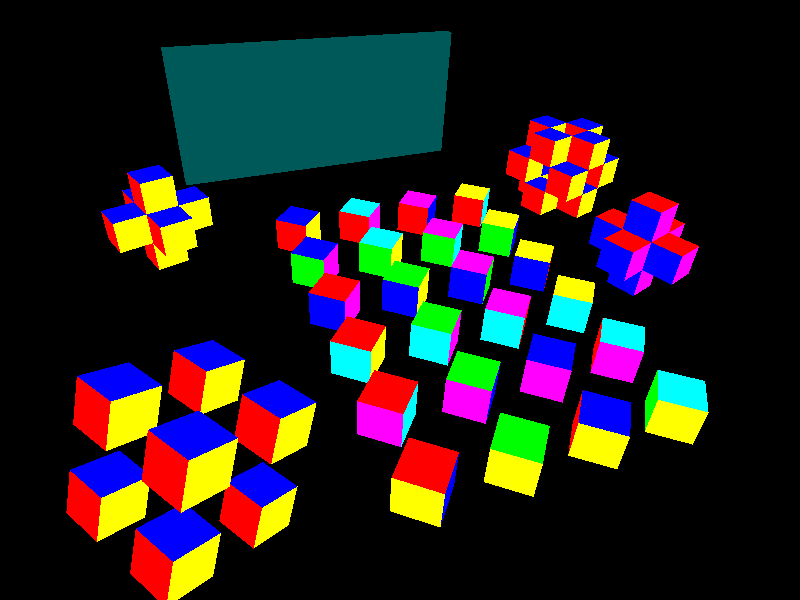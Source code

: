 // 20220817 (C) Gunter Liszewski -*- mode: pov; -*-
// orientation
#version 3.7;
#include "colors.inc"
 global_settings { assumed_gamma 1.0 }

camera { location <0,2,-19> look_at <0,0,-10> }
light_source { <-30,30,-10> 1 }

#macro Side( Colour, P1, P2, P3, P4)
  polygon {  5, P1 P2 P3 P4 P1
    texture{ finish  { specular 0.6 }
      pigment { colour Colour }
      normal  { agate 0.25 scale 1/2 }}}
#end
// We want a cubelet of unit square facelets
#declare F = Side(Red,     <-1,-1,-1>, <-1,1,-1>, <1,1,-1>, <1,-1,-1>)
#declare B = Side(Green,   <-1,-1,1>, <-1,1,1>, <1,1,1>, <1,-1,1>)
#declare U = Side(Blue,    <-1,1,-1>, <-1,1,1>, <1,1,1>, <1,1,-1>)
#declare D = Side(Cyan,    <-1,-1,-1>, <-1,-1,1>, <1,-1,1>, <1,-1,-1>)
#declare L = Side(Magenta, <-1,-1,-1>, <-1,-1,1>, <-1,1,1>, <-1,1,-1>)
#declare R = Side(Yellow,  <1,-1,-1>, <1,1,-1>, <1,1,1>, <1,-1,1>)

#macro Spin(a,b)
  #switch (a)
    #case (0) 
      rotate z*(b=2?0:(b=3?180:(b=4?-90:(b=5?90:0))))
    #break
    #case (1)
      rotate y*180
      rotate z*(b=2?0:(b=3?180:(b=4?90:(b=5?-90:0))))
    #break
    #case (2) 
      rotate x*-90 
      rotate z*(b=0?180:(b=1?0:(b=4?-90:(b=5?90:0))))      
    #break
    #case (3) 
      rotate x*90
      rotate z*(b=0?0:(b=1?180:(b=4?-90:(b=5?90:0))))      
    #break
    #case (4) 
      rotate y*-90
      rotate z*(b=0?90:(b=1?-90:(b=2?0:(b=3?180:0))))      
    #break
    #case (5) 
      rotate y*90
      rotate z*(b=0?-90:(b=1?90:(b=2?0:(b=3?180:0))))      
    #break
  #end
#end

#macro Cubelet(a,b)
  union {
  object { F }
  object { U }
  object { R }
  object { B }
  object { D }
  object { L }
    Spin(a,b)
  }
#end
#declare standard_cubelet = Cubelet(0,2);

#macro edge(a,b)
  #local X=0;
  #local Y=0;
  #local Z=0;
  #switch (a)
    #case (0) #local X=-1;
    #break
    #case (1) #local X=1;
    #break
    #case (2) #local Y=1;
    #break
    #case (3) #local Y=-1;
    #break
  #else
    #debug "What is it on this edge A?"
  #end
  #switch (b)
    #case (2) #local Y=1;
    #break
    #case (3) #local Y=-1;
    #break
    #case (4) #local Z=-1;
    #break
    #case (5) #local Z=1;
    #break
  #else
    #debug "What about this face on edge B?"
  #end
  object { Cubelet(0,2) translate <2*X,2*Y,2*Z> }
#end

#macro corner(a,b,c)
  #local X=1; // front, or FUR, or 025
  #local Y=1; //        up
  #local Z=1; //        right
  #switch (a)
    #case (0) #local X=-1;
    #break
    #case (1) #local X=1;
    #break
  #else
    #debug "What is it this corner A?"
  #end
  #switch (b)
    #case (2) #local Y=1;
    #break
    #case (3) #local Y=-1;
    #break
    #case (4) #local Z=-1;
    #break
    #case (5) #local Z=1;
    #break
  #else
    #debug "What about corner B?"
  #end
    #switch (c)
    #case (2) #local Y=1;
    #break
    #case (3) #local Y=-1;
    #break
    #case (4) #local Z=-1;
    #break
    #case (5) #local Z=1;
    #break
  #else
    #debug "Where it the face C?"
  #end
  object { standard_cubelet translate <2*X,2*Y,2*Z> }
#end

#macro centre(a,b,c)
  #local X=0;
  #local Y=0;
  #local Z=0;
  #switch (a)
    #case (0) #local X=-1;
    #break
    #case (1) #local X=1;
    #break
    #case (2) #local Y=1;
    #break
    #case (3) #local Y=-1;
    #break
    #case (4) #local Z=-1;
    #break
    #case (5) #local Z=1;
    #break
  #else
    #debug "What is it at this centre A?"
  #end
  object {  Cubelet(b,c)
    translate <X*2,Y*2,Z*2> }  
#end

#declare standard_edges = union {
// y*0 x*0
  edge(0,2) // front up
  edge(0,3) //       down
  edge(0,4) //       left
  edge(0,5) //       right
// y*180  
  edge(1,2) // back  up
  edge(1,3) //       down
  edge(1,4) //       left
  edge(1,5) //       right
// x*-90  
  edge(2,4) // up    left
  edge(2,5) //       right
// x*90  
  edge(3,4) // down  left
  edge(3,5) //       right
} // standard_edges
#declare standard_corners = union {
// y*0
  corner(0,4,2) // front left up
  corner(0,2,5) //       up right
  corner(0,5,3) //       right down
  corner(0,3,4) //       down left
// y*180
  corner(1,5,2) // back right up
  corner(1,2,4) //      up left
  corner(1,4,3) //      left down
  corner(1,3,5) //      down right
} // standard_corners

#macro centres(a,b)
  union {
// y*0 x*0
  centre(0,a,b) // front
  centre(1,a,b) // back
  centre(2,a,b) // up
  centre(3,a,b) // down
  centre(4,a,b) // left
  centre(5,a,b) // right
} // centres
#end
#declare standard_centres = centres(0,2);

#macro Mirror( Colour )
  box { <0,0,0>, <10,4.5,0.3>
    pigment { colour Colour } finish { reflection 1 } }
#end

//--------------------------------------------------
// reorientation macro, from abyss.pov in 3.7 scenes
//--------------------------------------------------
#macro mOrient(P1,P2)
#local yV1=vnormalize(P2-P1);
#local xV1=vnormalize(vcross(yV1,z));
#local zV1=vcross(xV1,yV1);
                matrix <xV1.x,xV1.y,xV1.z,yV1.x,yV1.y,yV1.z,zV1.x,zV1.y,zV1.z,P1.x,P1.y,P1.z>
#end

#macro Matrix()
  matrix
<   
//  1,0,0, 0,1,0, 0,0,1, 0,0,0 // additive zero matrix-transform (implied column 0,0,0,1)
// our experiments
    // 1.3,0.6,0,    0,1,0, 0,0,1,   -1,0,0
  1.4, 0.6,   0, // 0, --- 3x3 rotation matrix
 -1.3,   1,   0, // 0, --- (V*T)_x=v_x*t_00 + v_y*t_10 + v_z*t_20 + t_30
    0,   0, 1.6, // 0, --- (V*T)_y=v_x*t_01 + v_y*t_11 + v_z*t_21 + t_31
                 //    --- (V*T)_z=v_x*t_02 + v_y*t_12 + v_z*t_22 + t_32
   -1,   0,   0  // 1, --- translation row vector
// POV-ray on the calculation of the matrix-transformed object
// https://www.povray.org/documentation/3.7.0/r3_3.html#r3_3_1_12_4
>
#end

// The things in this picture
union {
  #declare here=<-4,0,-4>;
  #macro next(P)
    #declare here=here+P; scale 0.5 rotate y*-50 translate here
  #end
  object { Mirror( <0,0.1,0.1> ) rotate y*87 translate <-9,0,3> }

#declare the_twentyfour = union {
  object { Cubelet(0,2) next(<0,0,0>) }
  object { Cubelet(0,3) next(<0,0,2>) }
  object { Cubelet(0,4) next(<0,0,2>) }
  object { Cubelet(0,5) next(<0,0,2>) }

  object { Cubelet(1,2) next(<2,0,-6>) }
  object { Cubelet(1,3) next(<0,0,2>) }
  object { Cubelet(1,4) next(<0,0,2>) }
  object { Cubelet(1,5) next(<0,0,2>) }

  object { Cubelet(2,0) next(<2,0,-6>) }
  object { Cubelet(2,1) next(<0,0,2>) }
  object { Cubelet(2,4) next(<0,0,2>) }
  object { Cubelet(2,5) next(<0,0,2>) }

  object { Cubelet(3,0) next(<2,0,-6>) }
  object { Cubelet(3,1) next(<0,0,2>) }
  object { Cubelet(3,4) next(<0,0,2>) }
  object { Cubelet(3,5) next(<0,0,2>) }
  
  object { Cubelet(4,0) next(<2,0,-6>) }
  object { Cubelet(4,1) next(<0,0,2>) }
  object { Cubelet(4,2) next(<0,0,2>) }
  object { Cubelet(4,3) next(<0,0,2>) }

  object { Cubelet(5,0) next(<2,0,-6>) }
  object { Cubelet(5,1) next(<0,0,2>) }
  object { Cubelet(5,2) next(<0,0,2>) }
  object { Cubelet(5,3) next(<0,0,2>) }
}
  the_twentyfour

#declare the_centre = union {
  object { centres(2,0) scale 0.5 rotate y*-19 translate <0,0,6> }
}
  the_centre

#declare the_standard_centre = union {
  object { standard_centres scale 0.5 rotate y*-19 translate <-6,0,-8> }
}
  the_standard_centre

#declare some_edges = union {
  object { standard_edges scale 0.5 rotate y*-19 translate <-6,0,7> }
}
  some_edges

#declare some_corners = union {
  object { standard_corners scale 0.5 rotate <20,-33,0> translate <4,0,-8> }
}
  some_corners

  translate <3,0,1> 
  rotate <131,122,133> 
}
